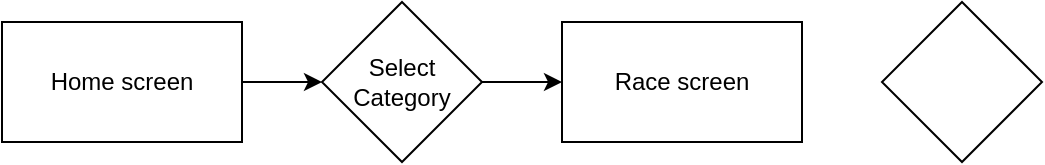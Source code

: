 <mxfile version="24.8.0">
  <diagram name="Page-1" id="HfuWmbCm5bsbyxA2cTyK">
    <mxGraphModel dx="1290" dy="561" grid="1" gridSize="10" guides="1" tooltips="1" connect="1" arrows="1" fold="1" page="1" pageScale="1" pageWidth="850" pageHeight="1100" math="0" shadow="0">
      <root>
        <mxCell id="0" />
        <mxCell id="1" parent="0" />
        <mxCell id="h_BCHXKBnSZ3QPI82Oxl-5" value="" style="edgeStyle=orthogonalEdgeStyle;rounded=0;orthogonalLoop=1;jettySize=auto;html=1;" edge="1" parent="1" source="h_BCHXKBnSZ3QPI82Oxl-1" target="h_BCHXKBnSZ3QPI82Oxl-4">
          <mxGeometry relative="1" as="geometry" />
        </mxCell>
        <mxCell id="h_BCHXKBnSZ3QPI82Oxl-1" value="Home screen" style="rounded=0;whiteSpace=wrap;html=1;" vertex="1" parent="1">
          <mxGeometry x="40" y="190" width="120" height="60" as="geometry" />
        </mxCell>
        <mxCell id="h_BCHXKBnSZ3QPI82Oxl-7" value="" style="edgeStyle=orthogonalEdgeStyle;rounded=0;orthogonalLoop=1;jettySize=auto;html=1;" edge="1" parent="1" source="h_BCHXKBnSZ3QPI82Oxl-4" target="h_BCHXKBnSZ3QPI82Oxl-6">
          <mxGeometry relative="1" as="geometry" />
        </mxCell>
        <mxCell id="h_BCHXKBnSZ3QPI82Oxl-4" value="Select Category" style="rhombus;whiteSpace=wrap;html=1;" vertex="1" parent="1">
          <mxGeometry x="200" y="180" width="80" height="80" as="geometry" />
        </mxCell>
        <mxCell id="h_BCHXKBnSZ3QPI82Oxl-6" value="Race screen" style="rounded=0;whiteSpace=wrap;html=1;" vertex="1" parent="1">
          <mxGeometry x="320" y="190" width="120" height="60" as="geometry" />
        </mxCell>
        <mxCell id="h_BCHXKBnSZ3QPI82Oxl-8" value="" style="rhombus;whiteSpace=wrap;html=1;" vertex="1" parent="1">
          <mxGeometry x="480" y="180" width="80" height="80" as="geometry" />
        </mxCell>
      </root>
    </mxGraphModel>
  </diagram>
</mxfile>
